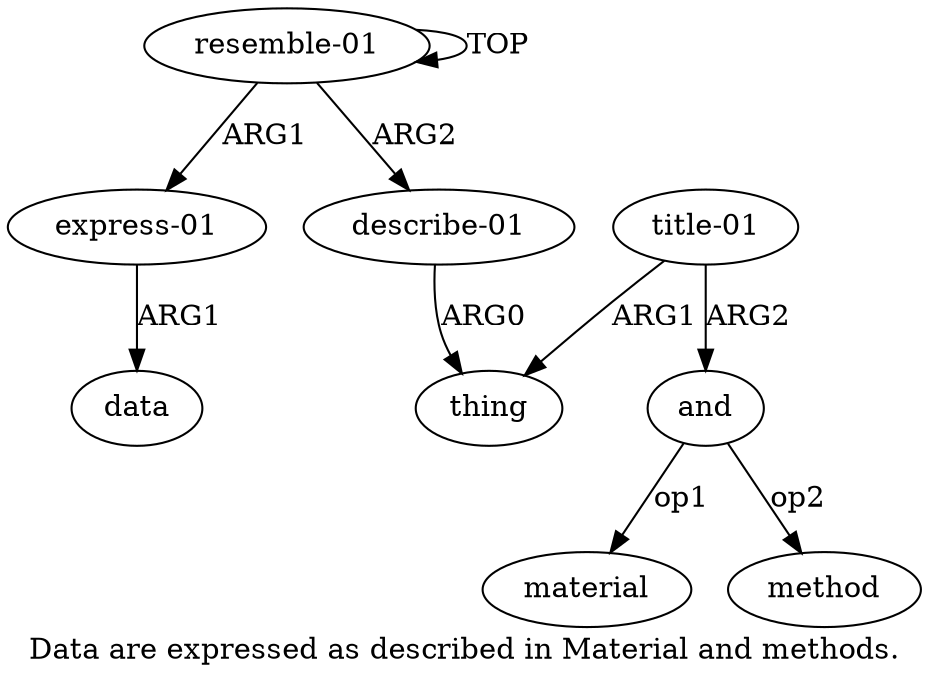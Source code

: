 digraph  {
	graph [label="Data are expressed as described in Material and methods."];
	node [label="\N"];
	a1	 [color=black,
		gold_ind=1,
		gold_label="express-01",
		label="express-01",
		test_ind=1,
		test_label="express-01"];
	a2	 [color=black,
		gold_ind=2,
		gold_label=data,
		label=data,
		test_ind=2,
		test_label=data];
	a1 -> a2 [key=0,
	color=black,
	gold_label=ARG1,
	label=ARG1,
	test_label=ARG1];
a0 [color=black,
	gold_ind=0,
	gold_label="resemble-01",
	label="resemble-01",
	test_ind=0,
	test_label="resemble-01"];
a0 -> a1 [key=0,
color=black,
gold_label=ARG1,
label=ARG1,
test_label=ARG1];
a0 -> a0 [key=0,
color=black,
gold_label=TOP,
label=TOP,
test_label=TOP];
a3 [color=black,
gold_ind=3,
gold_label="describe-01",
label="describe-01",
test_ind=3,
test_label="describe-01"];
a0 -> a3 [key=0,
color=black,
gold_label=ARG2,
label=ARG2,
test_label=ARG2];
a4 [color=black,
gold_ind=4,
gold_label=thing,
label=thing,
test_ind=4,
test_label=thing];
a3 -> a4 [key=0,
color=black,
gold_label=ARG0,
label=ARG0,
test_label=ARG0];
a5 [color=black,
gold_ind=5,
gold_label="title-01",
label="title-01",
test_ind=5,
test_label="title-01"];
a5 -> a4 [key=0,
color=black,
gold_label=ARG1,
label=ARG1,
test_label=ARG1];
a6 [color=black,
gold_ind=6,
gold_label=and,
label=and,
test_ind=6,
test_label=and];
a5 -> a6 [key=0,
color=black,
gold_label=ARG2,
label=ARG2,
test_label=ARG2];
a7 [color=black,
gold_ind=7,
gold_label=material,
label=material,
test_ind=7,
test_label=material];
a6 -> a7 [key=0,
color=black,
gold_label=op1,
label=op1,
test_label=op1];
a8 [color=black,
gold_ind=8,
gold_label=method,
label=method,
test_ind=8,
test_label=method];
a6 -> a8 [key=0,
color=black,
gold_label=op2,
label=op2,
test_label=op2];
}
